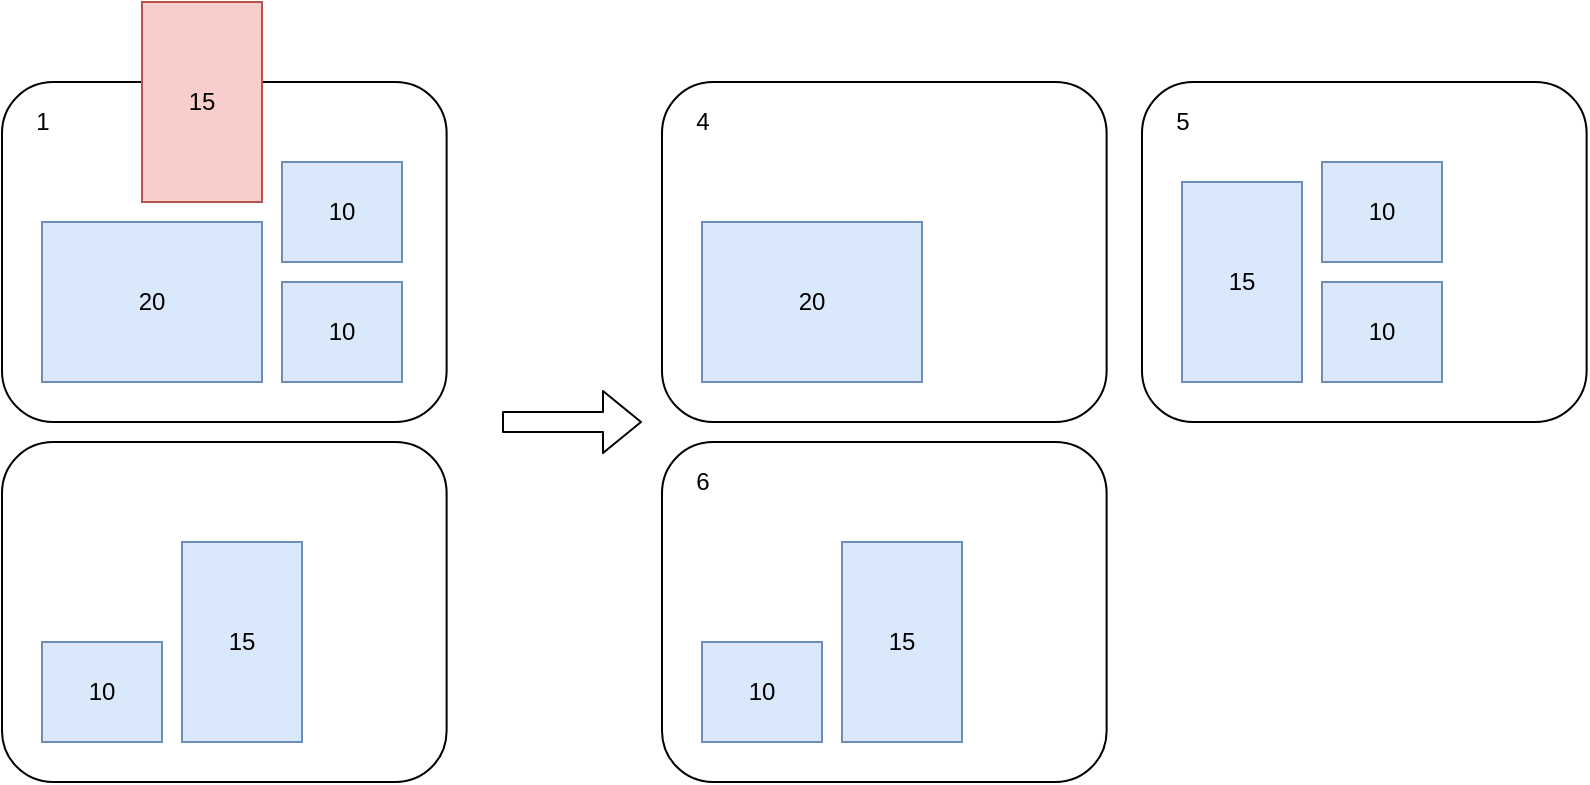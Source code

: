 <mxfile version="14.4.9" type="github">
  <diagram id="Lrrr84WbQyKH-l6feyYj" name="Page-1">
    <mxGraphModel dx="1422" dy="804" grid="1" gridSize="10" guides="1" tooltips="1" connect="1" arrows="1" fold="1" page="1" pageScale="1" pageWidth="850" pageHeight="1100" math="0" shadow="0">
      <root>
        <mxCell id="0" />
        <mxCell id="1" parent="0" />
        <mxCell id="P5JAm0jgZ5g8ydLUoScI-19" value="" style="rounded=1;whiteSpace=wrap;html=1;" vertex="1" parent="1">
          <mxGeometry x="610" y="80" width="222.31" height="170" as="geometry" />
        </mxCell>
        <mxCell id="P5JAm0jgZ5g8ydLUoScI-1" value="" style="rounded=1;whiteSpace=wrap;html=1;" vertex="1" parent="1">
          <mxGeometry x="40" y="80" width="222.31" height="170" as="geometry" />
        </mxCell>
        <mxCell id="P5JAm0jgZ5g8ydLUoScI-2" value="10" style="rounded=0;whiteSpace=wrap;html=1;direction=south;fillColor=#dae8fc;strokeColor=#6c8ebf;" vertex="1" parent="1">
          <mxGeometry x="180" y="270" width="60" height="50" as="geometry" />
        </mxCell>
        <mxCell id="P5JAm0jgZ5g8ydLUoScI-3" value="10" style="rounded=0;whiteSpace=wrap;html=1;fillColor=#dae8fc;strokeColor=#6c8ebf;" vertex="1" parent="1">
          <mxGeometry x="180" y="180" width="60" height="50" as="geometry" />
        </mxCell>
        <mxCell id="P5JAm0jgZ5g8ydLUoScI-4" value="" style="rounded=1;whiteSpace=wrap;html=1;" vertex="1" parent="1">
          <mxGeometry x="40" y="260" width="222.31" height="170" as="geometry" />
        </mxCell>
        <mxCell id="P5JAm0jgZ5g8ydLUoScI-5" value="20" style="rounded=0;whiteSpace=wrap;html=1;direction=south;fillColor=#dae8fc;strokeColor=#6c8ebf;" vertex="1" parent="1">
          <mxGeometry x="60" y="150" width="110" height="80" as="geometry" />
        </mxCell>
        <mxCell id="P5JAm0jgZ5g8ydLUoScI-6" value="15" style="rounded=0;whiteSpace=wrap;html=1;fillColor=#dae8fc;strokeColor=#6c8ebf;" vertex="1" parent="1">
          <mxGeometry x="130" y="310" width="60" height="100" as="geometry" />
        </mxCell>
        <mxCell id="P5JAm0jgZ5g8ydLUoScI-7" value="10" style="rounded=0;whiteSpace=wrap;html=1;fillColor=#dae8fc;strokeColor=#6c8ebf;" vertex="1" parent="1">
          <mxGeometry x="60" y="360" width="60" height="50" as="geometry" />
        </mxCell>
        <mxCell id="P5JAm0jgZ5g8ydLUoScI-8" value="10" style="rounded=0;whiteSpace=wrap;html=1;fillColor=#dae8fc;strokeColor=#6c8ebf;" vertex="1" parent="1">
          <mxGeometry x="180" y="120" width="60" height="50" as="geometry" />
        </mxCell>
        <mxCell id="P5JAm0jgZ5g8ydLUoScI-9" value="15" style="rounded=0;whiteSpace=wrap;html=1;fillColor=#f8cecc;strokeColor=#b85450;" vertex="1" parent="1">
          <mxGeometry x="110" y="40" width="60" height="100" as="geometry" />
        </mxCell>
        <mxCell id="P5JAm0jgZ5g8ydLUoScI-10" value="" style="rounded=1;whiteSpace=wrap;html=1;" vertex="1" parent="1">
          <mxGeometry x="370" y="80" width="222.31" height="170" as="geometry" />
        </mxCell>
        <mxCell id="P5JAm0jgZ5g8ydLUoScI-11" value="10" style="rounded=0;whiteSpace=wrap;html=1;direction=south;fillColor=#dae8fc;strokeColor=#6c8ebf;" vertex="1" parent="1">
          <mxGeometry x="510" y="270" width="60" height="50" as="geometry" />
        </mxCell>
        <mxCell id="P5JAm0jgZ5g8ydLUoScI-12" value="10" style="rounded=0;whiteSpace=wrap;html=1;fillColor=#dae8fc;strokeColor=#6c8ebf;" vertex="1" parent="1">
          <mxGeometry x="700" y="180" width="60" height="50" as="geometry" />
        </mxCell>
        <mxCell id="P5JAm0jgZ5g8ydLUoScI-13" value="" style="rounded=1;whiteSpace=wrap;html=1;" vertex="1" parent="1">
          <mxGeometry x="370" y="260" width="222.31" height="170" as="geometry" />
        </mxCell>
        <mxCell id="P5JAm0jgZ5g8ydLUoScI-14" value="20" style="rounded=0;whiteSpace=wrap;html=1;direction=south;fillColor=#dae8fc;strokeColor=#6c8ebf;" vertex="1" parent="1">
          <mxGeometry x="390" y="150" width="110" height="80" as="geometry" />
        </mxCell>
        <mxCell id="P5JAm0jgZ5g8ydLUoScI-15" value="15" style="rounded=0;whiteSpace=wrap;html=1;fillColor=#dae8fc;strokeColor=#6c8ebf;" vertex="1" parent="1">
          <mxGeometry x="460" y="310" width="60" height="100" as="geometry" />
        </mxCell>
        <mxCell id="P5JAm0jgZ5g8ydLUoScI-16" value="10" style="rounded=0;whiteSpace=wrap;html=1;fillColor=#dae8fc;strokeColor=#6c8ebf;" vertex="1" parent="1">
          <mxGeometry x="390" y="360" width="60" height="50" as="geometry" />
        </mxCell>
        <mxCell id="P5JAm0jgZ5g8ydLUoScI-17" value="10" style="rounded=0;whiteSpace=wrap;html=1;fillColor=#dae8fc;strokeColor=#6c8ebf;" vertex="1" parent="1">
          <mxGeometry x="700" y="120" width="60" height="50" as="geometry" />
        </mxCell>
        <mxCell id="P5JAm0jgZ5g8ydLUoScI-18" value="15" style="rounded=0;whiteSpace=wrap;html=1;fillColor=#dae8fc;strokeColor=#6c8ebf;" vertex="1" parent="1">
          <mxGeometry x="630" y="130" width="60" height="100" as="geometry" />
        </mxCell>
        <mxCell id="P5JAm0jgZ5g8ydLUoScI-20" value="" style="shape=flexArrow;endArrow=classic;html=1;" edge="1" parent="1">
          <mxGeometry width="50" height="50" relative="1" as="geometry">
            <mxPoint x="290" y="250" as="sourcePoint" />
            <mxPoint x="360" y="250" as="targetPoint" />
          </mxGeometry>
        </mxCell>
        <mxCell id="P5JAm0jgZ5g8ydLUoScI-21" value="1" style="text;html=1;align=center;verticalAlign=middle;resizable=0;points=[];autosize=1;" vertex="1" parent="1">
          <mxGeometry x="50" y="90" width="20" height="20" as="geometry" />
        </mxCell>
        <mxCell id="P5JAm0jgZ5g8ydLUoScI-22" value="4" style="text;html=1;align=center;verticalAlign=middle;resizable=0;points=[];autosize=1;" vertex="1" parent="1">
          <mxGeometry x="380" y="90" width="20" height="20" as="geometry" />
        </mxCell>
        <mxCell id="P5JAm0jgZ5g8ydLUoScI-23" value="5" style="text;html=1;align=center;verticalAlign=middle;resizable=0;points=[];autosize=1;" vertex="1" parent="1">
          <mxGeometry x="620" y="90" width="20" height="20" as="geometry" />
        </mxCell>
        <mxCell id="P5JAm0jgZ5g8ydLUoScI-24" value="6" style="text;html=1;align=center;verticalAlign=middle;resizable=0;points=[];autosize=1;" vertex="1" parent="1">
          <mxGeometry x="380" y="270" width="20" height="20" as="geometry" />
        </mxCell>
      </root>
    </mxGraphModel>
  </diagram>
</mxfile>
